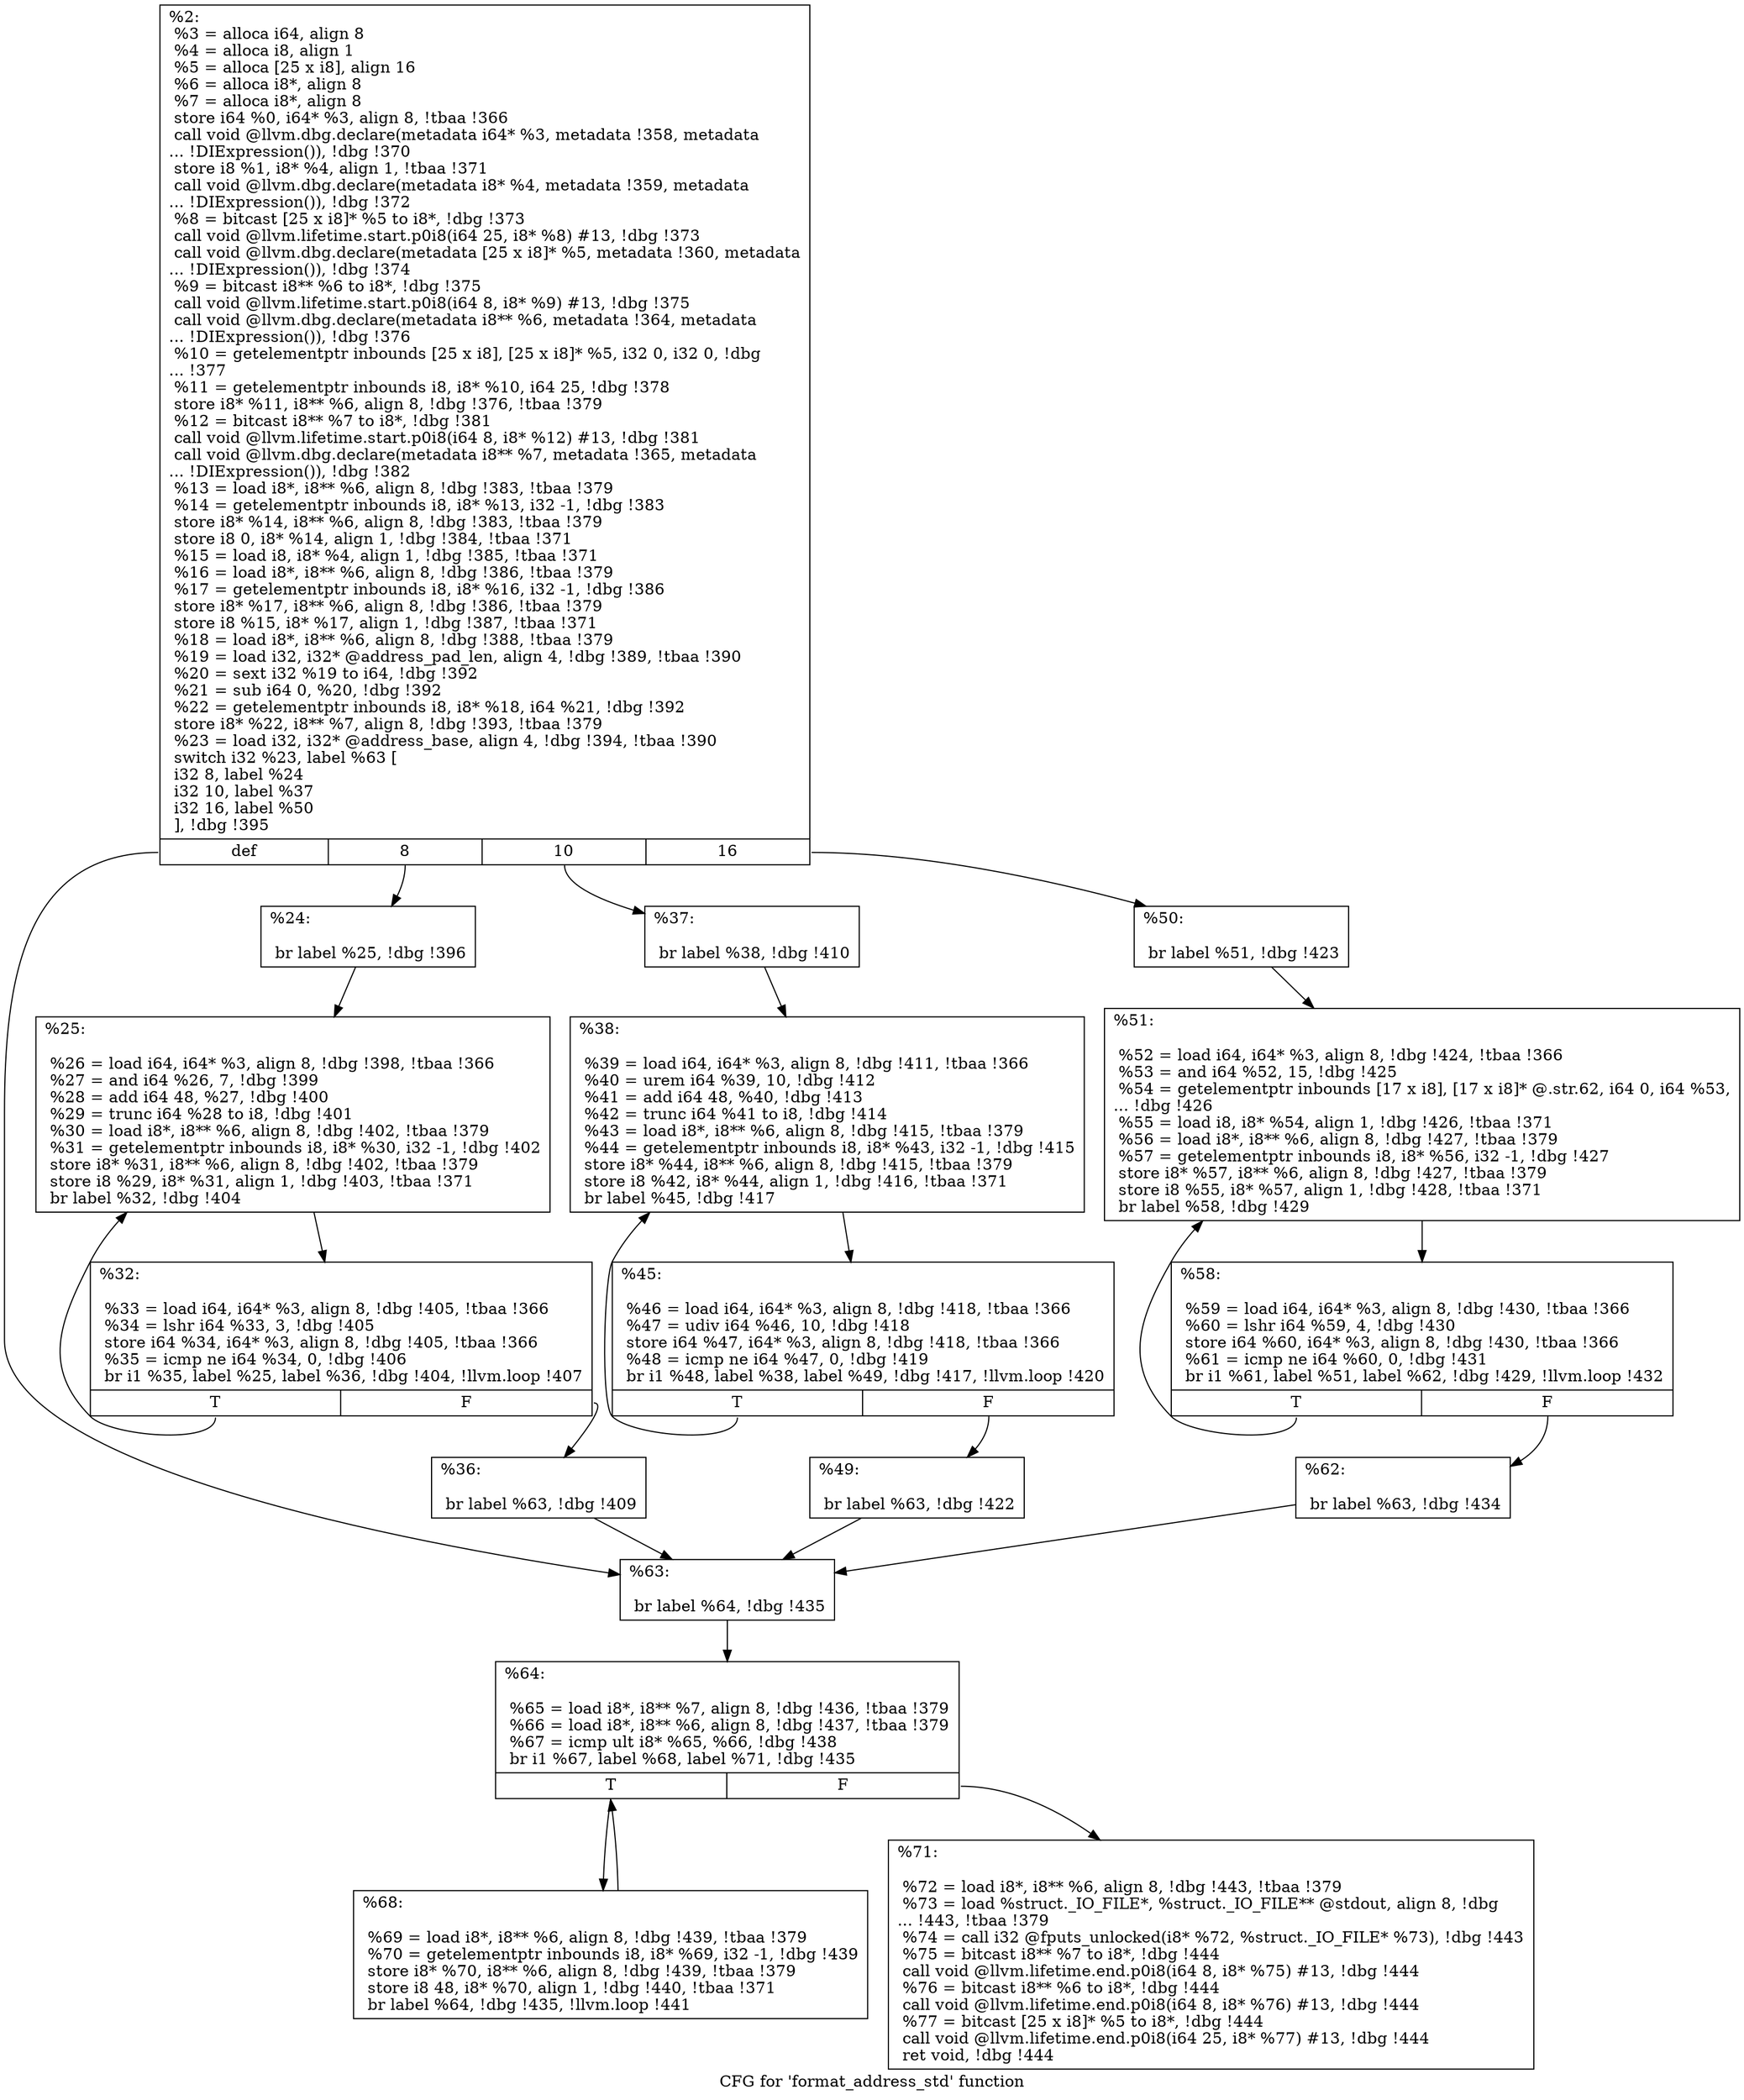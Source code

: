 digraph "CFG for 'format_address_std' function" {
	label="CFG for 'format_address_std' function";

	Node0x1b8f3f0 [shape=record,label="{%2:\l  %3 = alloca i64, align 8\l  %4 = alloca i8, align 1\l  %5 = alloca [25 x i8], align 16\l  %6 = alloca i8*, align 8\l  %7 = alloca i8*, align 8\l  store i64 %0, i64* %3, align 8, !tbaa !366\l  call void @llvm.dbg.declare(metadata i64* %3, metadata !358, metadata\l... !DIExpression()), !dbg !370\l  store i8 %1, i8* %4, align 1, !tbaa !371\l  call void @llvm.dbg.declare(metadata i8* %4, metadata !359, metadata\l... !DIExpression()), !dbg !372\l  %8 = bitcast [25 x i8]* %5 to i8*, !dbg !373\l  call void @llvm.lifetime.start.p0i8(i64 25, i8* %8) #13, !dbg !373\l  call void @llvm.dbg.declare(metadata [25 x i8]* %5, metadata !360, metadata\l... !DIExpression()), !dbg !374\l  %9 = bitcast i8** %6 to i8*, !dbg !375\l  call void @llvm.lifetime.start.p0i8(i64 8, i8* %9) #13, !dbg !375\l  call void @llvm.dbg.declare(metadata i8** %6, metadata !364, metadata\l... !DIExpression()), !dbg !376\l  %10 = getelementptr inbounds [25 x i8], [25 x i8]* %5, i32 0, i32 0, !dbg\l... !377\l  %11 = getelementptr inbounds i8, i8* %10, i64 25, !dbg !378\l  store i8* %11, i8** %6, align 8, !dbg !376, !tbaa !379\l  %12 = bitcast i8** %7 to i8*, !dbg !381\l  call void @llvm.lifetime.start.p0i8(i64 8, i8* %12) #13, !dbg !381\l  call void @llvm.dbg.declare(metadata i8** %7, metadata !365, metadata\l... !DIExpression()), !dbg !382\l  %13 = load i8*, i8** %6, align 8, !dbg !383, !tbaa !379\l  %14 = getelementptr inbounds i8, i8* %13, i32 -1, !dbg !383\l  store i8* %14, i8** %6, align 8, !dbg !383, !tbaa !379\l  store i8 0, i8* %14, align 1, !dbg !384, !tbaa !371\l  %15 = load i8, i8* %4, align 1, !dbg !385, !tbaa !371\l  %16 = load i8*, i8** %6, align 8, !dbg !386, !tbaa !379\l  %17 = getelementptr inbounds i8, i8* %16, i32 -1, !dbg !386\l  store i8* %17, i8** %6, align 8, !dbg !386, !tbaa !379\l  store i8 %15, i8* %17, align 1, !dbg !387, !tbaa !371\l  %18 = load i8*, i8** %6, align 8, !dbg !388, !tbaa !379\l  %19 = load i32, i32* @address_pad_len, align 4, !dbg !389, !tbaa !390\l  %20 = sext i32 %19 to i64, !dbg !392\l  %21 = sub i64 0, %20, !dbg !392\l  %22 = getelementptr inbounds i8, i8* %18, i64 %21, !dbg !392\l  store i8* %22, i8** %7, align 8, !dbg !393, !tbaa !379\l  %23 = load i32, i32* @address_base, align 4, !dbg !394, !tbaa !390\l  switch i32 %23, label %63 [\l    i32 8, label %24\l    i32 10, label %37\l    i32 16, label %50\l  ], !dbg !395\l|{<s0>def|<s1>8|<s2>10|<s3>16}}"];
	Node0x1b8f3f0:s0 -> Node0x1b573d0;
	Node0x1b8f3f0:s1 -> Node0x1b505e0;
	Node0x1b8f3f0:s2 -> Node0x1b50720;
	Node0x1b8f3f0:s3 -> Node0x1b50860;
	Node0x1b505e0 [shape=record,label="{%24:\l\l  br label %25, !dbg !396\l}"];
	Node0x1b505e0 -> Node0x1b50630;
	Node0x1b50630 [shape=record,label="{%25:\l\l  %26 = load i64, i64* %3, align 8, !dbg !398, !tbaa !366\l  %27 = and i64 %26, 7, !dbg !399\l  %28 = add i64 48, %27, !dbg !400\l  %29 = trunc i64 %28 to i8, !dbg !401\l  %30 = load i8*, i8** %6, align 8, !dbg !402, !tbaa !379\l  %31 = getelementptr inbounds i8, i8* %30, i32 -1, !dbg !402\l  store i8* %31, i8** %6, align 8, !dbg !402, !tbaa !379\l  store i8 %29, i8* %31, align 1, !dbg !403, !tbaa !371\l  br label %32, !dbg !404\l}"];
	Node0x1b50630 -> Node0x1b50680;
	Node0x1b50680 [shape=record,label="{%32:\l\l  %33 = load i64, i64* %3, align 8, !dbg !405, !tbaa !366\l  %34 = lshr i64 %33, 3, !dbg !405\l  store i64 %34, i64* %3, align 8, !dbg !405, !tbaa !366\l  %35 = icmp ne i64 %34, 0, !dbg !406\l  br i1 %35, label %25, label %36, !dbg !404, !llvm.loop !407\l|{<s0>T|<s1>F}}"];
	Node0x1b50680:s0 -> Node0x1b50630;
	Node0x1b50680:s1 -> Node0x1b506d0;
	Node0x1b506d0 [shape=record,label="{%36:\l\l  br label %63, !dbg !409\l}"];
	Node0x1b506d0 -> Node0x1b573d0;
	Node0x1b50720 [shape=record,label="{%37:\l\l  br label %38, !dbg !410\l}"];
	Node0x1b50720 -> Node0x1b50770;
	Node0x1b50770 [shape=record,label="{%38:\l\l  %39 = load i64, i64* %3, align 8, !dbg !411, !tbaa !366\l  %40 = urem i64 %39, 10, !dbg !412\l  %41 = add i64 48, %40, !dbg !413\l  %42 = trunc i64 %41 to i8, !dbg !414\l  %43 = load i8*, i8** %6, align 8, !dbg !415, !tbaa !379\l  %44 = getelementptr inbounds i8, i8* %43, i32 -1, !dbg !415\l  store i8* %44, i8** %6, align 8, !dbg !415, !tbaa !379\l  store i8 %42, i8* %44, align 1, !dbg !416, !tbaa !371\l  br label %45, !dbg !417\l}"];
	Node0x1b50770 -> Node0x1b507c0;
	Node0x1b507c0 [shape=record,label="{%45:\l\l  %46 = load i64, i64* %3, align 8, !dbg !418, !tbaa !366\l  %47 = udiv i64 %46, 10, !dbg !418\l  store i64 %47, i64* %3, align 8, !dbg !418, !tbaa !366\l  %48 = icmp ne i64 %47, 0, !dbg !419\l  br i1 %48, label %38, label %49, !dbg !417, !llvm.loop !420\l|{<s0>T|<s1>F}}"];
	Node0x1b507c0:s0 -> Node0x1b50770;
	Node0x1b507c0:s1 -> Node0x1b50810;
	Node0x1b50810 [shape=record,label="{%49:\l\l  br label %63, !dbg !422\l}"];
	Node0x1b50810 -> Node0x1b573d0;
	Node0x1b50860 [shape=record,label="{%50:\l\l  br label %51, !dbg !423\l}"];
	Node0x1b50860 -> Node0x1b508b0;
	Node0x1b508b0 [shape=record,label="{%51:\l\l  %52 = load i64, i64* %3, align 8, !dbg !424, !tbaa !366\l  %53 = and i64 %52, 15, !dbg !425\l  %54 = getelementptr inbounds [17 x i8], [17 x i8]* @.str.62, i64 0, i64 %53,\l... !dbg !426\l  %55 = load i8, i8* %54, align 1, !dbg !426, !tbaa !371\l  %56 = load i8*, i8** %6, align 8, !dbg !427, !tbaa !379\l  %57 = getelementptr inbounds i8, i8* %56, i32 -1, !dbg !427\l  store i8* %57, i8** %6, align 8, !dbg !427, !tbaa !379\l  store i8 %55, i8* %57, align 1, !dbg !428, !tbaa !371\l  br label %58, !dbg !429\l}"];
	Node0x1b508b0 -> Node0x1b50900;
	Node0x1b50900 [shape=record,label="{%58:\l\l  %59 = load i64, i64* %3, align 8, !dbg !430, !tbaa !366\l  %60 = lshr i64 %59, 4, !dbg !430\l  store i64 %60, i64* %3, align 8, !dbg !430, !tbaa !366\l  %61 = icmp ne i64 %60, 0, !dbg !431\l  br i1 %61, label %51, label %62, !dbg !429, !llvm.loop !432\l|{<s0>T|<s1>F}}"];
	Node0x1b50900:s0 -> Node0x1b508b0;
	Node0x1b50900:s1 -> Node0x1b50950;
	Node0x1b50950 [shape=record,label="{%62:\l\l  br label %63, !dbg !434\l}"];
	Node0x1b50950 -> Node0x1b573d0;
	Node0x1b573d0 [shape=record,label="{%63:\l\l  br label %64, !dbg !435\l}"];
	Node0x1b573d0 -> Node0x1b57420;
	Node0x1b57420 [shape=record,label="{%64:\l\l  %65 = load i8*, i8** %7, align 8, !dbg !436, !tbaa !379\l  %66 = load i8*, i8** %6, align 8, !dbg !437, !tbaa !379\l  %67 = icmp ult i8* %65, %66, !dbg !438\l  br i1 %67, label %68, label %71, !dbg !435\l|{<s0>T|<s1>F}}"];
	Node0x1b57420:s0 -> Node0x1b57470;
	Node0x1b57420:s1 -> Node0x1b574c0;
	Node0x1b57470 [shape=record,label="{%68:\l\l  %69 = load i8*, i8** %6, align 8, !dbg !439, !tbaa !379\l  %70 = getelementptr inbounds i8, i8* %69, i32 -1, !dbg !439\l  store i8* %70, i8** %6, align 8, !dbg !439, !tbaa !379\l  store i8 48, i8* %70, align 1, !dbg !440, !tbaa !371\l  br label %64, !dbg !435, !llvm.loop !441\l}"];
	Node0x1b57470 -> Node0x1b57420;
	Node0x1b574c0 [shape=record,label="{%71:\l\l  %72 = load i8*, i8** %6, align 8, !dbg !443, !tbaa !379\l  %73 = load %struct._IO_FILE*, %struct._IO_FILE** @stdout, align 8, !dbg\l... !443, !tbaa !379\l  %74 = call i32 @fputs_unlocked(i8* %72, %struct._IO_FILE* %73), !dbg !443\l  %75 = bitcast i8** %7 to i8*, !dbg !444\l  call void @llvm.lifetime.end.p0i8(i64 8, i8* %75) #13, !dbg !444\l  %76 = bitcast i8** %6 to i8*, !dbg !444\l  call void @llvm.lifetime.end.p0i8(i64 8, i8* %76) #13, !dbg !444\l  %77 = bitcast [25 x i8]* %5 to i8*, !dbg !444\l  call void @llvm.lifetime.end.p0i8(i64 25, i8* %77) #13, !dbg !444\l  ret void, !dbg !444\l}"];
}
